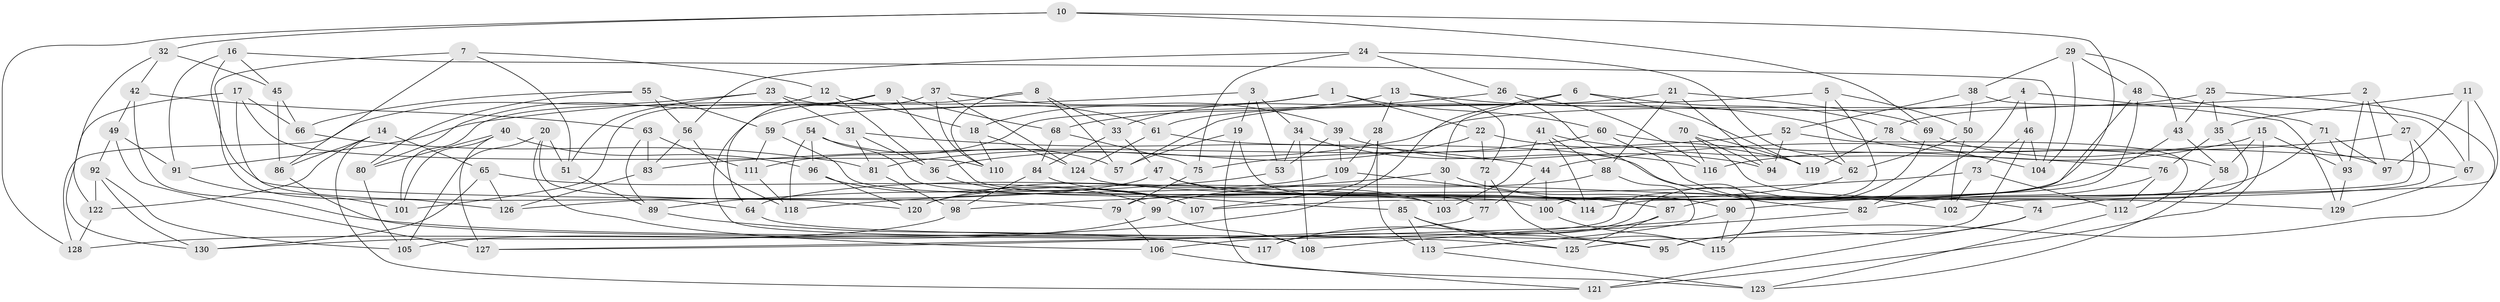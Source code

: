 // Generated by graph-tools (version 1.1) at 2025/59/03/09/25 04:59:02]
// undirected, 130 vertices, 260 edges
graph export_dot {
graph [start="1"]
  node [color=gray90,style=filled];
  1;
  2;
  3;
  4;
  5;
  6;
  7;
  8;
  9;
  10;
  11;
  12;
  13;
  14;
  15;
  16;
  17;
  18;
  19;
  20;
  21;
  22;
  23;
  24;
  25;
  26;
  27;
  28;
  29;
  30;
  31;
  32;
  33;
  34;
  35;
  36;
  37;
  38;
  39;
  40;
  41;
  42;
  43;
  44;
  45;
  46;
  47;
  48;
  49;
  50;
  51;
  52;
  53;
  54;
  55;
  56;
  57;
  58;
  59;
  60;
  61;
  62;
  63;
  64;
  65;
  66;
  67;
  68;
  69;
  70;
  71;
  72;
  73;
  74;
  75;
  76;
  77;
  78;
  79;
  80;
  81;
  82;
  83;
  84;
  85;
  86;
  87;
  88;
  89;
  90;
  91;
  92;
  93;
  94;
  95;
  96;
  97;
  98;
  99;
  100;
  101;
  102;
  103;
  104;
  105;
  106;
  107;
  108;
  109;
  110;
  111;
  112;
  113;
  114;
  115;
  116;
  117;
  118;
  119;
  120;
  121;
  122;
  123;
  124;
  125;
  126;
  127;
  128;
  129;
  130;
  1 -- 18;
  1 -- 59;
  1 -- 22;
  1 -- 60;
  2 -- 97;
  2 -- 93;
  2 -- 78;
  2 -- 27;
  3 -- 91;
  3 -- 19;
  3 -- 34;
  3 -- 53;
  4 -- 57;
  4 -- 129;
  4 -- 82;
  4 -- 46;
  5 -- 62;
  5 -- 50;
  5 -- 106;
  5 -- 111;
  6 -- 30;
  6 -- 78;
  6 -- 128;
  6 -- 119;
  7 -- 12;
  7 -- 86;
  7 -- 126;
  7 -- 51;
  8 -- 110;
  8 -- 108;
  8 -- 57;
  8 -- 33;
  9 -- 64;
  9 -- 114;
  9 -- 101;
  9 -- 68;
  10 -- 69;
  10 -- 128;
  10 -- 100;
  10 -- 32;
  11 -- 114;
  11 -- 97;
  11 -- 67;
  11 -- 35;
  12 -- 80;
  12 -- 18;
  12 -- 36;
  13 -- 28;
  13 -- 72;
  13 -- 68;
  13 -- 58;
  14 -- 65;
  14 -- 121;
  14 -- 122;
  14 -- 86;
  15 -- 116;
  15 -- 93;
  15 -- 58;
  15 -- 121;
  16 -- 45;
  16 -- 79;
  16 -- 104;
  16 -- 91;
  17 -- 110;
  17 -- 130;
  17 -- 64;
  17 -- 66;
  18 -- 110;
  18 -- 124;
  19 -- 57;
  19 -- 77;
  19 -- 123;
  20 -- 120;
  20 -- 51;
  20 -- 106;
  20 -- 105;
  21 -- 61;
  21 -- 94;
  21 -- 69;
  21 -- 88;
  22 -- 119;
  22 -- 36;
  22 -- 72;
  23 -- 51;
  23 -- 31;
  23 -- 128;
  23 -- 61;
  24 -- 75;
  24 -- 56;
  24 -- 62;
  24 -- 26;
  25 -- 81;
  25 -- 43;
  25 -- 95;
  25 -- 35;
  26 -- 33;
  26 -- 116;
  26 -- 115;
  27 -- 102;
  27 -- 107;
  27 -- 44;
  28 -- 107;
  28 -- 113;
  28 -- 109;
  29 -- 104;
  29 -- 38;
  29 -- 48;
  29 -- 43;
  30 -- 118;
  30 -- 103;
  30 -- 90;
  31 -- 36;
  31 -- 44;
  31 -- 81;
  32 -- 42;
  32 -- 45;
  32 -- 122;
  33 -- 47;
  33 -- 84;
  34 -- 53;
  34 -- 108;
  34 -- 116;
  35 -- 76;
  35 -- 74;
  36 -- 107;
  37 -- 124;
  37 -- 101;
  37 -- 39;
  37 -- 110;
  38 -- 67;
  38 -- 52;
  38 -- 50;
  39 -- 109;
  39 -- 53;
  39 -- 94;
  40 -- 96;
  40 -- 101;
  40 -- 127;
  40 -- 80;
  41 -- 103;
  41 -- 76;
  41 -- 88;
  41 -- 114;
  42 -- 63;
  42 -- 125;
  42 -- 49;
  43 -- 99;
  43 -- 58;
  44 -- 100;
  44 -- 77;
  45 -- 86;
  45 -- 66;
  46 -- 125;
  46 -- 73;
  46 -- 104;
  47 -- 103;
  47 -- 87;
  47 -- 126;
  48 -- 87;
  48 -- 79;
  48 -- 71;
  49 -- 92;
  49 -- 127;
  49 -- 91;
  50 -- 62;
  50 -- 102;
  51 -- 89;
  52 -- 83;
  52 -- 94;
  52 -- 112;
  53 -- 89;
  54 -- 57;
  54 -- 118;
  54 -- 96;
  54 -- 100;
  55 -- 80;
  55 -- 56;
  55 -- 59;
  55 -- 66;
  56 -- 83;
  56 -- 118;
  58 -- 123;
  59 -- 103;
  59 -- 111;
  60 -- 67;
  60 -- 102;
  60 -- 75;
  61 -- 82;
  61 -- 124;
  62 -- 64;
  63 -- 83;
  63 -- 89;
  63 -- 111;
  64 -- 95;
  65 -- 130;
  65 -- 107;
  65 -- 126;
  66 -- 81;
  67 -- 129;
  68 -- 84;
  68 -- 75;
  69 -- 117;
  69 -- 97;
  70 -- 74;
  70 -- 119;
  70 -- 94;
  70 -- 116;
  71 -- 97;
  71 -- 90;
  71 -- 93;
  72 -- 77;
  72 -- 115;
  73 -- 112;
  73 -- 98;
  73 -- 102;
  74 -- 121;
  74 -- 95;
  75 -- 79;
  76 -- 112;
  76 -- 82;
  77 -- 127;
  78 -- 104;
  78 -- 119;
  79 -- 106;
  80 -- 105;
  81 -- 98;
  82 -- 108;
  83 -- 126;
  84 -- 98;
  84 -- 85;
  85 -- 95;
  85 -- 113;
  85 -- 125;
  86 -- 117;
  87 -- 117;
  87 -- 125;
  88 -- 120;
  88 -- 113;
  89 -- 117;
  90 -- 127;
  90 -- 115;
  91 -- 101;
  92 -- 130;
  92 -- 105;
  92 -- 122;
  93 -- 129;
  96 -- 120;
  96 -- 99;
  98 -- 130;
  99 -- 105;
  99 -- 108;
  100 -- 115;
  106 -- 121;
  109 -- 120;
  109 -- 114;
  111 -- 118;
  112 -- 123;
  113 -- 123;
  122 -- 128;
  124 -- 129;
}
